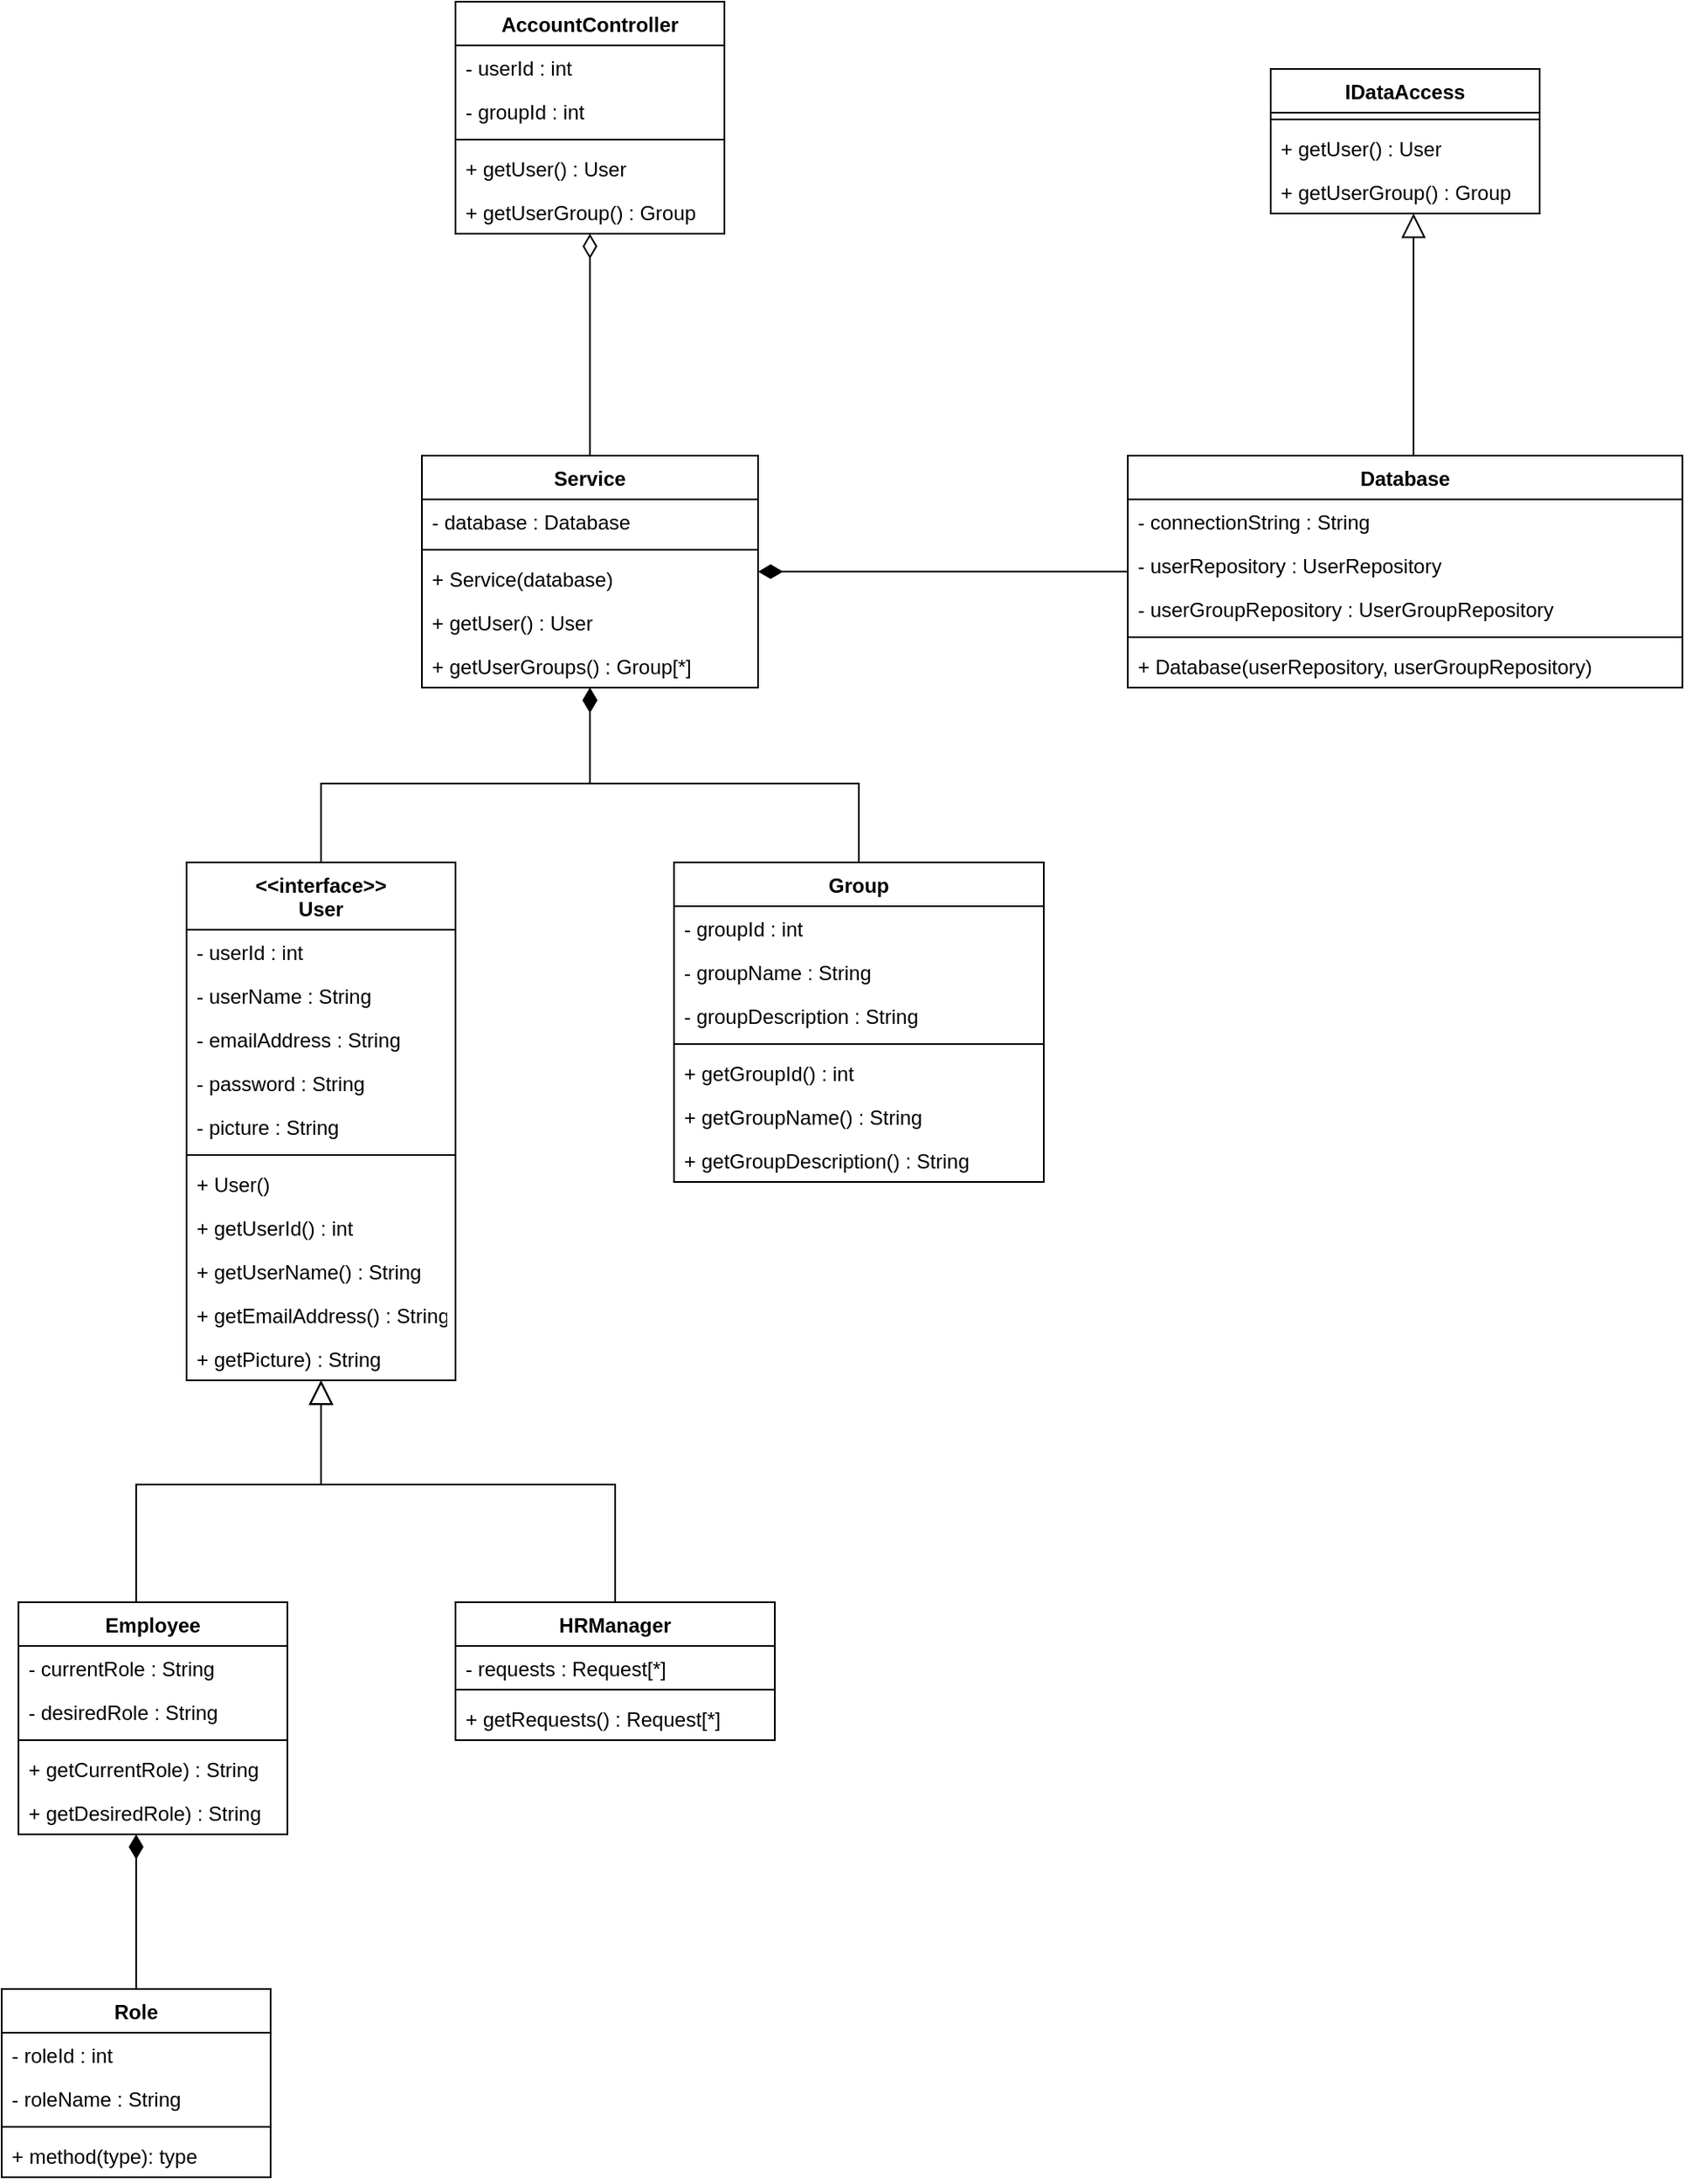 <mxfile version="13.8.9" type="github">
  <diagram id="C5RBs43oDa-KdzZeNtuy" name="Page-1">
    <mxGraphModel dx="1410" dy="3206" grid="1" gridSize="10" guides="1" tooltips="1" connect="1" arrows="1" fold="1" page="1" pageScale="1" pageWidth="1654" pageHeight="2336" math="0" shadow="0">
      <root>
        <mxCell id="WIyWlLk6GJQsqaUBKTNV-0" />
        <mxCell id="WIyWlLk6GJQsqaUBKTNV-1" parent="WIyWlLk6GJQsqaUBKTNV-0" />
        <mxCell id="A0lYxpGTVLTrkx8U0_eJ-76" value="&lt;&lt;interface&gt;&gt;&#xa;User" style="swimlane;fontStyle=1;align=center;verticalAlign=top;childLayout=stackLayout;horizontal=1;startSize=40;horizontalStack=0;resizeParent=1;resizeParentMax=0;resizeLast=0;collapsible=1;marginBottom=0;" vertex="1" parent="WIyWlLk6GJQsqaUBKTNV-1">
          <mxGeometry x="280" y="-1778" width="160" height="308" as="geometry" />
        </mxCell>
        <mxCell id="A0lYxpGTVLTrkx8U0_eJ-77" value="- userId : int" style="text;strokeColor=none;fillColor=none;align=left;verticalAlign=top;spacingLeft=4;spacingRight=4;overflow=hidden;rotatable=0;points=[[0,0.5],[1,0.5]];portConstraint=eastwest;" vertex="1" parent="A0lYxpGTVLTrkx8U0_eJ-76">
          <mxGeometry y="40" width="160" height="26" as="geometry" />
        </mxCell>
        <mxCell id="A0lYxpGTVLTrkx8U0_eJ-80" value="- userName : String" style="text;strokeColor=none;fillColor=none;align=left;verticalAlign=top;spacingLeft=4;spacingRight=4;overflow=hidden;rotatable=0;points=[[0,0.5],[1,0.5]];portConstraint=eastwest;" vertex="1" parent="A0lYxpGTVLTrkx8U0_eJ-76">
          <mxGeometry y="66" width="160" height="26" as="geometry" />
        </mxCell>
        <mxCell id="A0lYxpGTVLTrkx8U0_eJ-81" value="- emailAddress : String" style="text;strokeColor=none;fillColor=none;align=left;verticalAlign=top;spacingLeft=4;spacingRight=4;overflow=hidden;rotatable=0;points=[[0,0.5],[1,0.5]];portConstraint=eastwest;" vertex="1" parent="A0lYxpGTVLTrkx8U0_eJ-76">
          <mxGeometry y="92" width="160" height="26" as="geometry" />
        </mxCell>
        <mxCell id="A0lYxpGTVLTrkx8U0_eJ-82" value="- password : String" style="text;strokeColor=none;fillColor=none;align=left;verticalAlign=top;spacingLeft=4;spacingRight=4;overflow=hidden;rotatable=0;points=[[0,0.5],[1,0.5]];portConstraint=eastwest;" vertex="1" parent="A0lYxpGTVLTrkx8U0_eJ-76">
          <mxGeometry y="118" width="160" height="26" as="geometry" />
        </mxCell>
        <mxCell id="A0lYxpGTVLTrkx8U0_eJ-85" value="- picture : String" style="text;strokeColor=none;fillColor=none;align=left;verticalAlign=top;spacingLeft=4;spacingRight=4;overflow=hidden;rotatable=0;points=[[0,0.5],[1,0.5]];portConstraint=eastwest;" vertex="1" parent="A0lYxpGTVLTrkx8U0_eJ-76">
          <mxGeometry y="144" width="160" height="26" as="geometry" />
        </mxCell>
        <mxCell id="A0lYxpGTVLTrkx8U0_eJ-78" value="" style="line;strokeWidth=1;fillColor=none;align=left;verticalAlign=middle;spacingTop=-1;spacingLeft=3;spacingRight=3;rotatable=0;labelPosition=right;points=[];portConstraint=eastwest;" vertex="1" parent="A0lYxpGTVLTrkx8U0_eJ-76">
          <mxGeometry y="170" width="160" height="8" as="geometry" />
        </mxCell>
        <mxCell id="A0lYxpGTVLTrkx8U0_eJ-79" value="+ User()" style="text;strokeColor=none;fillColor=none;align=left;verticalAlign=top;spacingLeft=4;spacingRight=4;overflow=hidden;rotatable=0;points=[[0,0.5],[1,0.5]];portConstraint=eastwest;" vertex="1" parent="A0lYxpGTVLTrkx8U0_eJ-76">
          <mxGeometry y="178" width="160" height="26" as="geometry" />
        </mxCell>
        <mxCell id="A0lYxpGTVLTrkx8U0_eJ-91" value="+ getUserId() : int" style="text;strokeColor=none;fillColor=none;align=left;verticalAlign=top;spacingLeft=4;spacingRight=4;overflow=hidden;rotatable=0;points=[[0,0.5],[1,0.5]];portConstraint=eastwest;" vertex="1" parent="A0lYxpGTVLTrkx8U0_eJ-76">
          <mxGeometry y="204" width="160" height="26" as="geometry" />
        </mxCell>
        <mxCell id="A0lYxpGTVLTrkx8U0_eJ-86" value="+ getUserName() : String" style="text;strokeColor=none;fillColor=none;align=left;verticalAlign=top;spacingLeft=4;spacingRight=4;overflow=hidden;rotatable=0;points=[[0,0.5],[1,0.5]];portConstraint=eastwest;" vertex="1" parent="A0lYxpGTVLTrkx8U0_eJ-76">
          <mxGeometry y="230" width="160" height="26" as="geometry" />
        </mxCell>
        <mxCell id="A0lYxpGTVLTrkx8U0_eJ-87" value="+ getEmailAddress() : String" style="text;strokeColor=none;fillColor=none;align=left;verticalAlign=top;spacingLeft=4;spacingRight=4;overflow=hidden;rotatable=0;points=[[0,0.5],[1,0.5]];portConstraint=eastwest;" vertex="1" parent="A0lYxpGTVLTrkx8U0_eJ-76">
          <mxGeometry y="256" width="160" height="26" as="geometry" />
        </mxCell>
        <mxCell id="A0lYxpGTVLTrkx8U0_eJ-90" value="+ getPicture) : String" style="text;strokeColor=none;fillColor=none;align=left;verticalAlign=top;spacingLeft=4;spacingRight=4;overflow=hidden;rotatable=0;points=[[0,0.5],[1,0.5]];portConstraint=eastwest;" vertex="1" parent="A0lYxpGTVLTrkx8U0_eJ-76">
          <mxGeometry y="282" width="160" height="26" as="geometry" />
        </mxCell>
        <mxCell id="A0lYxpGTVLTrkx8U0_eJ-129" style="edgeStyle=orthogonalEdgeStyle;rounded=0;orthogonalLoop=1;jettySize=auto;html=1;endArrow=block;endFill=0;endSize=12;" edge="1" parent="WIyWlLk6GJQsqaUBKTNV-1" source="A0lYxpGTVLTrkx8U0_eJ-92" target="A0lYxpGTVLTrkx8U0_eJ-76">
          <mxGeometry relative="1" as="geometry">
            <Array as="points">
              <mxPoint x="250" y="-1408" />
              <mxPoint x="360" y="-1408" />
            </Array>
          </mxGeometry>
        </mxCell>
        <mxCell id="A0lYxpGTVLTrkx8U0_eJ-92" value="Employee" style="swimlane;fontStyle=1;align=center;verticalAlign=top;childLayout=stackLayout;horizontal=1;startSize=26;horizontalStack=0;resizeParent=1;resizeParentMax=0;resizeLast=0;collapsible=1;marginBottom=0;" vertex="1" parent="WIyWlLk6GJQsqaUBKTNV-1">
          <mxGeometry x="180" y="-1338" width="160" height="138" as="geometry" />
        </mxCell>
        <mxCell id="A0lYxpGTVLTrkx8U0_eJ-98" value="- currentRole : String" style="text;strokeColor=none;fillColor=none;align=left;verticalAlign=top;spacingLeft=4;spacingRight=4;overflow=hidden;rotatable=0;points=[[0,0.5],[1,0.5]];portConstraint=eastwest;" vertex="1" parent="A0lYxpGTVLTrkx8U0_eJ-92">
          <mxGeometry y="26" width="160" height="26" as="geometry" />
        </mxCell>
        <mxCell id="A0lYxpGTVLTrkx8U0_eJ-99" value="- desiredRole : String" style="text;strokeColor=none;fillColor=none;align=left;verticalAlign=top;spacingLeft=4;spacingRight=4;overflow=hidden;rotatable=0;points=[[0,0.5],[1,0.5]];portConstraint=eastwest;" vertex="1" parent="A0lYxpGTVLTrkx8U0_eJ-92">
          <mxGeometry y="52" width="160" height="26" as="geometry" />
        </mxCell>
        <mxCell id="A0lYxpGTVLTrkx8U0_eJ-94" value="" style="line;strokeWidth=1;fillColor=none;align=left;verticalAlign=middle;spacingTop=-1;spacingLeft=3;spacingRight=3;rotatable=0;labelPosition=right;points=[];portConstraint=eastwest;" vertex="1" parent="A0lYxpGTVLTrkx8U0_eJ-92">
          <mxGeometry y="78" width="160" height="8" as="geometry" />
        </mxCell>
        <mxCell id="A0lYxpGTVLTrkx8U0_eJ-96" value="+ getCurrentRole) : String" style="text;strokeColor=none;fillColor=none;align=left;verticalAlign=top;spacingLeft=4;spacingRight=4;overflow=hidden;rotatable=0;points=[[0,0.5],[1,0.5]];portConstraint=eastwest;" vertex="1" parent="A0lYxpGTVLTrkx8U0_eJ-92">
          <mxGeometry y="86" width="160" height="26" as="geometry" />
        </mxCell>
        <mxCell id="A0lYxpGTVLTrkx8U0_eJ-97" value="+ getDesiredRole) : String" style="text;strokeColor=none;fillColor=none;align=left;verticalAlign=top;spacingLeft=4;spacingRight=4;overflow=hidden;rotatable=0;points=[[0,0.5],[1,0.5]];portConstraint=eastwest;" vertex="1" parent="A0lYxpGTVLTrkx8U0_eJ-92">
          <mxGeometry y="112" width="160" height="26" as="geometry" />
        </mxCell>
        <mxCell id="A0lYxpGTVLTrkx8U0_eJ-130" style="edgeStyle=orthogonalEdgeStyle;rounded=0;orthogonalLoop=1;jettySize=auto;html=1;endArrow=block;endFill=0;endSize=12;" edge="1" parent="WIyWlLk6GJQsqaUBKTNV-1" source="A0lYxpGTVLTrkx8U0_eJ-100" target="A0lYxpGTVLTrkx8U0_eJ-76">
          <mxGeometry relative="1" as="geometry">
            <Array as="points">
              <mxPoint x="535" y="-1408" />
              <mxPoint x="360" y="-1408" />
            </Array>
          </mxGeometry>
        </mxCell>
        <mxCell id="A0lYxpGTVLTrkx8U0_eJ-100" value="HRManager" style="swimlane;fontStyle=1;align=center;verticalAlign=top;childLayout=stackLayout;horizontal=1;startSize=26;horizontalStack=0;resizeParent=1;resizeParentMax=0;resizeLast=0;collapsible=1;marginBottom=0;" vertex="1" parent="WIyWlLk6GJQsqaUBKTNV-1">
          <mxGeometry x="440" y="-1338" width="190" height="82" as="geometry" />
        </mxCell>
        <mxCell id="A0lYxpGTVLTrkx8U0_eJ-101" value="- requests : Request[*]" style="text;strokeColor=none;fillColor=none;align=left;verticalAlign=top;spacingLeft=4;spacingRight=4;overflow=hidden;rotatable=0;points=[[0,0.5],[1,0.5]];portConstraint=eastwest;" vertex="1" parent="A0lYxpGTVLTrkx8U0_eJ-100">
          <mxGeometry y="26" width="190" height="22" as="geometry" />
        </mxCell>
        <mxCell id="A0lYxpGTVLTrkx8U0_eJ-102" value="" style="line;strokeWidth=1;fillColor=none;align=left;verticalAlign=middle;spacingTop=-1;spacingLeft=3;spacingRight=3;rotatable=0;labelPosition=right;points=[];portConstraint=eastwest;" vertex="1" parent="A0lYxpGTVLTrkx8U0_eJ-100">
          <mxGeometry y="48" width="190" height="8" as="geometry" />
        </mxCell>
        <mxCell id="A0lYxpGTVLTrkx8U0_eJ-103" value="+ getRequests() : Request[*]" style="text;strokeColor=none;fillColor=none;align=left;verticalAlign=top;spacingLeft=4;spacingRight=4;overflow=hidden;rotatable=0;points=[[0,0.5],[1,0.5]];portConstraint=eastwest;" vertex="1" parent="A0lYxpGTVLTrkx8U0_eJ-100">
          <mxGeometry y="56" width="190" height="26" as="geometry" />
        </mxCell>
        <mxCell id="A0lYxpGTVLTrkx8U0_eJ-104" value="AccountController" style="swimlane;fontStyle=1;align=center;verticalAlign=top;childLayout=stackLayout;horizontal=1;startSize=26;horizontalStack=0;resizeParent=1;resizeParentMax=0;resizeLast=0;collapsible=1;marginBottom=0;" vertex="1" parent="WIyWlLk6GJQsqaUBKTNV-1">
          <mxGeometry x="440" y="-2290" width="160" height="138" as="geometry" />
        </mxCell>
        <mxCell id="A0lYxpGTVLTrkx8U0_eJ-105" value="- userId : int" style="text;strokeColor=none;fillColor=none;align=left;verticalAlign=top;spacingLeft=4;spacingRight=4;overflow=hidden;rotatable=0;points=[[0,0.5],[1,0.5]];portConstraint=eastwest;" vertex="1" parent="A0lYxpGTVLTrkx8U0_eJ-104">
          <mxGeometry y="26" width="160" height="26" as="geometry" />
        </mxCell>
        <mxCell id="A0lYxpGTVLTrkx8U0_eJ-108" value="- groupId : int" style="text;strokeColor=none;fillColor=none;align=left;verticalAlign=top;spacingLeft=4;spacingRight=4;overflow=hidden;rotatable=0;points=[[0,0.5],[1,0.5]];portConstraint=eastwest;" vertex="1" parent="A0lYxpGTVLTrkx8U0_eJ-104">
          <mxGeometry y="52" width="160" height="26" as="geometry" />
        </mxCell>
        <mxCell id="A0lYxpGTVLTrkx8U0_eJ-106" value="" style="line;strokeWidth=1;fillColor=none;align=left;verticalAlign=middle;spacingTop=-1;spacingLeft=3;spacingRight=3;rotatable=0;labelPosition=right;points=[];portConstraint=eastwest;" vertex="1" parent="A0lYxpGTVLTrkx8U0_eJ-104">
          <mxGeometry y="78" width="160" height="8" as="geometry" />
        </mxCell>
        <mxCell id="A0lYxpGTVLTrkx8U0_eJ-107" value="+ getUser() : User" style="text;strokeColor=none;fillColor=none;align=left;verticalAlign=top;spacingLeft=4;spacingRight=4;overflow=hidden;rotatable=0;points=[[0,0.5],[1,0.5]];portConstraint=eastwest;" vertex="1" parent="A0lYxpGTVLTrkx8U0_eJ-104">
          <mxGeometry y="86" width="160" height="26" as="geometry" />
        </mxCell>
        <mxCell id="A0lYxpGTVLTrkx8U0_eJ-109" value="+ getUserGroup() : Group" style="text;strokeColor=none;fillColor=none;align=left;verticalAlign=top;spacingLeft=4;spacingRight=4;overflow=hidden;rotatable=0;points=[[0,0.5],[1,0.5]];portConstraint=eastwest;" vertex="1" parent="A0lYxpGTVLTrkx8U0_eJ-104">
          <mxGeometry y="112" width="160" height="26" as="geometry" />
        </mxCell>
        <mxCell id="A0lYxpGTVLTrkx8U0_eJ-110" value="Group" style="swimlane;fontStyle=1;align=center;verticalAlign=top;childLayout=stackLayout;horizontal=1;startSize=26;horizontalStack=0;resizeParent=1;resizeParentMax=0;resizeLast=0;collapsible=1;marginBottom=0;" vertex="1" parent="WIyWlLk6GJQsqaUBKTNV-1">
          <mxGeometry x="570" y="-1778" width="220" height="190" as="geometry" />
        </mxCell>
        <mxCell id="A0lYxpGTVLTrkx8U0_eJ-111" value="- groupId : int" style="text;strokeColor=none;fillColor=none;align=left;verticalAlign=top;spacingLeft=4;spacingRight=4;overflow=hidden;rotatable=0;points=[[0,0.5],[1,0.5]];portConstraint=eastwest;" vertex="1" parent="A0lYxpGTVLTrkx8U0_eJ-110">
          <mxGeometry y="26" width="220" height="26" as="geometry" />
        </mxCell>
        <mxCell id="A0lYxpGTVLTrkx8U0_eJ-114" value="- groupName : String" style="text;strokeColor=none;fillColor=none;align=left;verticalAlign=top;spacingLeft=4;spacingRight=4;overflow=hidden;rotatable=0;points=[[0,0.5],[1,0.5]];portConstraint=eastwest;" vertex="1" parent="A0lYxpGTVLTrkx8U0_eJ-110">
          <mxGeometry y="52" width="220" height="26" as="geometry" />
        </mxCell>
        <mxCell id="A0lYxpGTVLTrkx8U0_eJ-115" value="- groupDescription : String" style="text;strokeColor=none;fillColor=none;align=left;verticalAlign=top;spacingLeft=4;spacingRight=4;overflow=hidden;rotatable=0;points=[[0,0.5],[1,0.5]];portConstraint=eastwest;" vertex="1" parent="A0lYxpGTVLTrkx8U0_eJ-110">
          <mxGeometry y="78" width="220" height="26" as="geometry" />
        </mxCell>
        <mxCell id="A0lYxpGTVLTrkx8U0_eJ-112" value="" style="line;strokeWidth=1;fillColor=none;align=left;verticalAlign=middle;spacingTop=-1;spacingLeft=3;spacingRight=3;rotatable=0;labelPosition=right;points=[];portConstraint=eastwest;" vertex="1" parent="A0lYxpGTVLTrkx8U0_eJ-110">
          <mxGeometry y="104" width="220" height="8" as="geometry" />
        </mxCell>
        <mxCell id="A0lYxpGTVLTrkx8U0_eJ-113" value="+ getGroupId() : int" style="text;strokeColor=none;fillColor=none;align=left;verticalAlign=top;spacingLeft=4;spacingRight=4;overflow=hidden;rotatable=0;points=[[0,0.5],[1,0.5]];portConstraint=eastwest;" vertex="1" parent="A0lYxpGTVLTrkx8U0_eJ-110">
          <mxGeometry y="112" width="220" height="26" as="geometry" />
        </mxCell>
        <mxCell id="A0lYxpGTVLTrkx8U0_eJ-116" value="+ getGroupName() : String" style="text;strokeColor=none;fillColor=none;align=left;verticalAlign=top;spacingLeft=4;spacingRight=4;overflow=hidden;rotatable=0;points=[[0,0.5],[1,0.5]];portConstraint=eastwest;" vertex="1" parent="A0lYxpGTVLTrkx8U0_eJ-110">
          <mxGeometry y="138" width="220" height="26" as="geometry" />
        </mxCell>
        <mxCell id="A0lYxpGTVLTrkx8U0_eJ-117" value="+ getGroupDescription() : String" style="text;strokeColor=none;fillColor=none;align=left;verticalAlign=top;spacingLeft=4;spacingRight=4;overflow=hidden;rotatable=0;points=[[0,0.5],[1,0.5]];portConstraint=eastwest;" vertex="1" parent="A0lYxpGTVLTrkx8U0_eJ-110">
          <mxGeometry y="164" width="220" height="26" as="geometry" />
        </mxCell>
        <mxCell id="A0lYxpGTVLTrkx8U0_eJ-118" value="IDataAccess" style="swimlane;fontStyle=1;align=center;verticalAlign=top;childLayout=stackLayout;horizontal=1;startSize=26;horizontalStack=0;resizeParent=1;resizeParentMax=0;resizeLast=0;collapsible=1;marginBottom=0;" vertex="1" parent="WIyWlLk6GJQsqaUBKTNV-1">
          <mxGeometry x="925" y="-2250" width="160" height="86" as="geometry" />
        </mxCell>
        <mxCell id="A0lYxpGTVLTrkx8U0_eJ-120" value="" style="line;strokeWidth=1;fillColor=none;align=left;verticalAlign=middle;spacingTop=-1;spacingLeft=3;spacingRight=3;rotatable=0;labelPosition=right;points=[];portConstraint=eastwest;" vertex="1" parent="A0lYxpGTVLTrkx8U0_eJ-118">
          <mxGeometry y="26" width="160" height="8" as="geometry" />
        </mxCell>
        <mxCell id="A0lYxpGTVLTrkx8U0_eJ-121" value="+ getUser() : User" style="text;strokeColor=none;fillColor=none;align=left;verticalAlign=top;spacingLeft=4;spacingRight=4;overflow=hidden;rotatable=0;points=[[0,0.5],[1,0.5]];portConstraint=eastwest;" vertex="1" parent="A0lYxpGTVLTrkx8U0_eJ-118">
          <mxGeometry y="34" width="160" height="26" as="geometry" />
        </mxCell>
        <mxCell id="A0lYxpGTVLTrkx8U0_eJ-122" value="+ getUserGroup() : Group" style="text;strokeColor=none;fillColor=none;align=left;verticalAlign=top;spacingLeft=4;spacingRight=4;overflow=hidden;rotatable=0;points=[[0,0.5],[1,0.5]];portConstraint=eastwest;" vertex="1" parent="A0lYxpGTVLTrkx8U0_eJ-118">
          <mxGeometry y="60" width="160" height="26" as="geometry" />
        </mxCell>
        <mxCell id="A0lYxpGTVLTrkx8U0_eJ-139" style="edgeStyle=orthogonalEdgeStyle;rounded=0;orthogonalLoop=1;jettySize=auto;html=1;endArrow=block;endFill=0;endSize=12;" edge="1" parent="WIyWlLk6GJQsqaUBKTNV-1" source="A0lYxpGTVLTrkx8U0_eJ-123" target="A0lYxpGTVLTrkx8U0_eJ-118">
          <mxGeometry relative="1" as="geometry">
            <Array as="points">
              <mxPoint x="1010" y="-2108" />
              <mxPoint x="1010" y="-2108" />
            </Array>
          </mxGeometry>
        </mxCell>
        <mxCell id="A0lYxpGTVLTrkx8U0_eJ-142" style="edgeStyle=orthogonalEdgeStyle;rounded=0;orthogonalLoop=1;jettySize=auto;html=1;entryX=0.5;entryY=0;entryDx=0;entryDy=0;endArrow=none;endFill=0;endSize=12;startSize=12;startArrow=diamondThin;startFill=1;" edge="1" parent="WIyWlLk6GJQsqaUBKTNV-1" source="A0lYxpGTVLTrkx8U0_eJ-143" target="A0lYxpGTVLTrkx8U0_eJ-110">
          <mxGeometry relative="1" as="geometry" />
        </mxCell>
        <mxCell id="A0lYxpGTVLTrkx8U0_eJ-123" value="Database" style="swimlane;fontStyle=1;align=center;verticalAlign=top;childLayout=stackLayout;horizontal=1;startSize=26;horizontalStack=0;resizeParent=1;resizeParentMax=0;resizeLast=0;collapsible=1;marginBottom=0;" vertex="1" parent="WIyWlLk6GJQsqaUBKTNV-1">
          <mxGeometry x="840" y="-2020" width="330" height="138" as="geometry" />
        </mxCell>
        <mxCell id="A0lYxpGTVLTrkx8U0_eJ-124" value="- connectionString : String" style="text;strokeColor=none;fillColor=none;align=left;verticalAlign=top;spacingLeft=4;spacingRight=4;overflow=hidden;rotatable=0;points=[[0,0.5],[1,0.5]];portConstraint=eastwest;" vertex="1" parent="A0lYxpGTVLTrkx8U0_eJ-123">
          <mxGeometry y="26" width="330" height="26" as="geometry" />
        </mxCell>
        <mxCell id="A0lYxpGTVLTrkx8U0_eJ-127" value="- userRepository : UserRepository" style="text;strokeColor=none;fillColor=none;align=left;verticalAlign=top;spacingLeft=4;spacingRight=4;overflow=hidden;rotatable=0;points=[[0,0.5],[1,0.5]];portConstraint=eastwest;" vertex="1" parent="A0lYxpGTVLTrkx8U0_eJ-123">
          <mxGeometry y="52" width="330" height="26" as="geometry" />
        </mxCell>
        <mxCell id="A0lYxpGTVLTrkx8U0_eJ-128" value="- userGroupRepository : UserGroupRepository" style="text;strokeColor=none;fillColor=none;align=left;verticalAlign=top;spacingLeft=4;spacingRight=4;overflow=hidden;rotatable=0;points=[[0,0.5],[1,0.5]];portConstraint=eastwest;" vertex="1" parent="A0lYxpGTVLTrkx8U0_eJ-123">
          <mxGeometry y="78" width="330" height="26" as="geometry" />
        </mxCell>
        <mxCell id="A0lYxpGTVLTrkx8U0_eJ-125" value="" style="line;strokeWidth=1;fillColor=none;align=left;verticalAlign=middle;spacingTop=-1;spacingLeft=3;spacingRight=3;rotatable=0;labelPosition=right;points=[];portConstraint=eastwest;" vertex="1" parent="A0lYxpGTVLTrkx8U0_eJ-123">
          <mxGeometry y="104" width="330" height="8" as="geometry" />
        </mxCell>
        <mxCell id="A0lYxpGTVLTrkx8U0_eJ-126" value="+ Database(userRepository, userGroupRepository)" style="text;strokeColor=none;fillColor=none;align=left;verticalAlign=top;spacingLeft=4;spacingRight=4;overflow=hidden;rotatable=0;points=[[0,0.5],[1,0.5]];portConstraint=eastwest;" vertex="1" parent="A0lYxpGTVLTrkx8U0_eJ-123">
          <mxGeometry y="112" width="330" height="26" as="geometry" />
        </mxCell>
        <mxCell id="A0lYxpGTVLTrkx8U0_eJ-136" style="edgeStyle=orthogonalEdgeStyle;rounded=0;orthogonalLoop=1;jettySize=auto;html=1;endArrow=diamondThin;endFill=1;endSize=12;" edge="1" parent="WIyWlLk6GJQsqaUBKTNV-1" source="A0lYxpGTVLTrkx8U0_eJ-131" target="A0lYxpGTVLTrkx8U0_eJ-92">
          <mxGeometry relative="1" as="geometry">
            <Array as="points">
              <mxPoint x="250" y="-1178" />
              <mxPoint x="250" y="-1178" />
            </Array>
          </mxGeometry>
        </mxCell>
        <mxCell id="A0lYxpGTVLTrkx8U0_eJ-131" value="Role" style="swimlane;fontStyle=1;align=center;verticalAlign=top;childLayout=stackLayout;horizontal=1;startSize=26;horizontalStack=0;resizeParent=1;resizeParentMax=0;resizeLast=0;collapsible=1;marginBottom=0;" vertex="1" parent="WIyWlLk6GJQsqaUBKTNV-1">
          <mxGeometry x="170" y="-1108" width="160" height="112" as="geometry" />
        </mxCell>
        <mxCell id="A0lYxpGTVLTrkx8U0_eJ-132" value="- roleId : int" style="text;strokeColor=none;fillColor=none;align=left;verticalAlign=top;spacingLeft=4;spacingRight=4;overflow=hidden;rotatable=0;points=[[0,0.5],[1,0.5]];portConstraint=eastwest;" vertex="1" parent="A0lYxpGTVLTrkx8U0_eJ-131">
          <mxGeometry y="26" width="160" height="26" as="geometry" />
        </mxCell>
        <mxCell id="A0lYxpGTVLTrkx8U0_eJ-135" value="- roleName : String" style="text;strokeColor=none;fillColor=none;align=left;verticalAlign=top;spacingLeft=4;spacingRight=4;overflow=hidden;rotatable=0;points=[[0,0.5],[1,0.5]];portConstraint=eastwest;" vertex="1" parent="A0lYxpGTVLTrkx8U0_eJ-131">
          <mxGeometry y="52" width="160" height="26" as="geometry" />
        </mxCell>
        <mxCell id="A0lYxpGTVLTrkx8U0_eJ-133" value="" style="line;strokeWidth=1;fillColor=none;align=left;verticalAlign=middle;spacingTop=-1;spacingLeft=3;spacingRight=3;rotatable=0;labelPosition=right;points=[];portConstraint=eastwest;" vertex="1" parent="A0lYxpGTVLTrkx8U0_eJ-131">
          <mxGeometry y="78" width="160" height="8" as="geometry" />
        </mxCell>
        <mxCell id="A0lYxpGTVLTrkx8U0_eJ-134" value="+ method(type): type" style="text;strokeColor=none;fillColor=none;align=left;verticalAlign=top;spacingLeft=4;spacingRight=4;overflow=hidden;rotatable=0;points=[[0,0.5],[1,0.5]];portConstraint=eastwest;" vertex="1" parent="A0lYxpGTVLTrkx8U0_eJ-131">
          <mxGeometry y="86" width="160" height="26" as="geometry" />
        </mxCell>
        <mxCell id="A0lYxpGTVLTrkx8U0_eJ-140" style="edgeStyle=orthogonalEdgeStyle;rounded=0;orthogonalLoop=1;jettySize=auto;html=1;endArrow=none;endFill=0;endSize=12;startArrow=diamondThin;startFill=1;startSize=12;" edge="1" parent="WIyWlLk6GJQsqaUBKTNV-1" source="A0lYxpGTVLTrkx8U0_eJ-143" target="A0lYxpGTVLTrkx8U0_eJ-76">
          <mxGeometry relative="1" as="geometry" />
        </mxCell>
        <mxCell id="A0lYxpGTVLTrkx8U0_eJ-149" style="edgeStyle=orthogonalEdgeStyle;rounded=0;orthogonalLoop=1;jettySize=auto;html=1;startArrow=diamondThin;startFill=1;startSize=12;endArrow=none;endFill=0;endSize=12;" edge="1" parent="WIyWlLk6GJQsqaUBKTNV-1" source="A0lYxpGTVLTrkx8U0_eJ-143" target="A0lYxpGTVLTrkx8U0_eJ-123">
          <mxGeometry relative="1" as="geometry" />
        </mxCell>
        <mxCell id="A0lYxpGTVLTrkx8U0_eJ-150" style="edgeStyle=orthogonalEdgeStyle;rounded=0;orthogonalLoop=1;jettySize=auto;html=1;startArrow=none;startFill=0;startSize=12;endArrow=diamondThin;endFill=0;endSize=12;" edge="1" parent="WIyWlLk6GJQsqaUBKTNV-1" source="A0lYxpGTVLTrkx8U0_eJ-143" target="A0lYxpGTVLTrkx8U0_eJ-104">
          <mxGeometry relative="1" as="geometry" />
        </mxCell>
        <mxCell id="A0lYxpGTVLTrkx8U0_eJ-143" value="Service" style="swimlane;fontStyle=1;align=center;verticalAlign=top;childLayout=stackLayout;horizontal=1;startSize=26;horizontalStack=0;resizeParent=1;resizeParentMax=0;resizeLast=0;collapsible=1;marginBottom=0;" vertex="1" parent="WIyWlLk6GJQsqaUBKTNV-1">
          <mxGeometry x="420" y="-2020" width="200" height="138" as="geometry" />
        </mxCell>
        <mxCell id="A0lYxpGTVLTrkx8U0_eJ-144" value="- database : Database" style="text;strokeColor=none;fillColor=none;align=left;verticalAlign=top;spacingLeft=4;spacingRight=4;overflow=hidden;rotatable=0;points=[[0,0.5],[1,0.5]];portConstraint=eastwest;" vertex="1" parent="A0lYxpGTVLTrkx8U0_eJ-143">
          <mxGeometry y="26" width="200" height="26" as="geometry" />
        </mxCell>
        <mxCell id="A0lYxpGTVLTrkx8U0_eJ-145" value="" style="line;strokeWidth=1;fillColor=none;align=left;verticalAlign=middle;spacingTop=-1;spacingLeft=3;spacingRight=3;rotatable=0;labelPosition=right;points=[];portConstraint=eastwest;" vertex="1" parent="A0lYxpGTVLTrkx8U0_eJ-143">
          <mxGeometry y="52" width="200" height="8" as="geometry" />
        </mxCell>
        <mxCell id="A0lYxpGTVLTrkx8U0_eJ-146" value="+ Service(database)" style="text;strokeColor=none;fillColor=none;align=left;verticalAlign=top;spacingLeft=4;spacingRight=4;overflow=hidden;rotatable=0;points=[[0,0.5],[1,0.5]];portConstraint=eastwest;" vertex="1" parent="A0lYxpGTVLTrkx8U0_eJ-143">
          <mxGeometry y="60" width="200" height="26" as="geometry" />
        </mxCell>
        <mxCell id="A0lYxpGTVLTrkx8U0_eJ-147" value="+ getUser() : User" style="text;strokeColor=none;fillColor=none;align=left;verticalAlign=top;spacingLeft=4;spacingRight=4;overflow=hidden;rotatable=0;points=[[0,0.5],[1,0.5]];portConstraint=eastwest;" vertex="1" parent="A0lYxpGTVLTrkx8U0_eJ-143">
          <mxGeometry y="86" width="200" height="26" as="geometry" />
        </mxCell>
        <mxCell id="A0lYxpGTVLTrkx8U0_eJ-148" value="+ getUserGroups() : Group[*]" style="text;strokeColor=none;fillColor=none;align=left;verticalAlign=top;spacingLeft=4;spacingRight=4;overflow=hidden;rotatable=0;points=[[0,0.5],[1,0.5]];portConstraint=eastwest;" vertex="1" parent="A0lYxpGTVLTrkx8U0_eJ-143">
          <mxGeometry y="112" width="200" height="26" as="geometry" />
        </mxCell>
      </root>
    </mxGraphModel>
  </diagram>
</mxfile>
